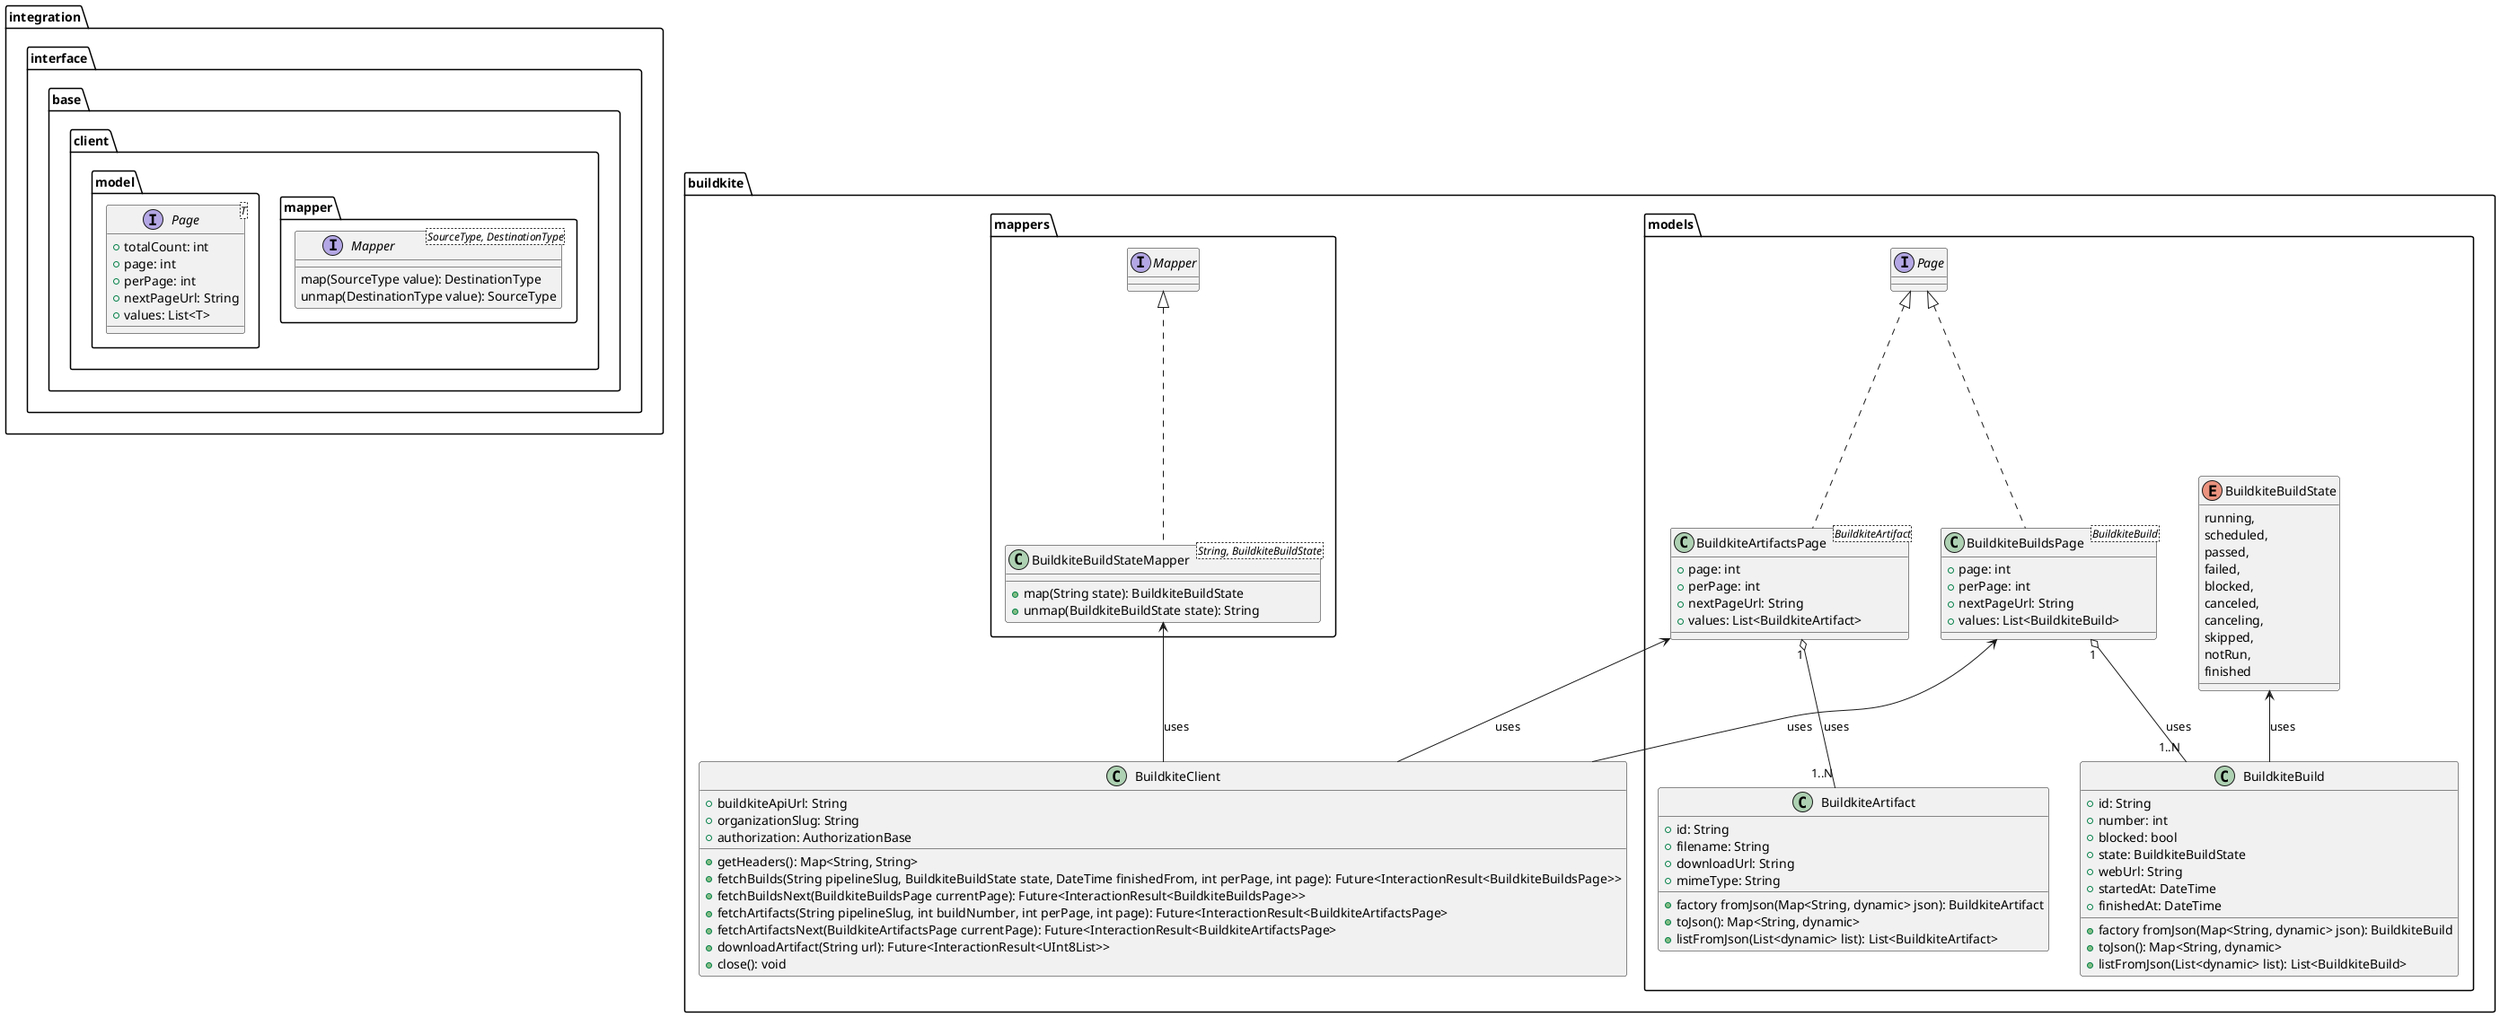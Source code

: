 @startuml buildkite_client_class_diagram

package integration.interface.base.client.mapper {
    interface Mapper<SourceType, DestinationType> {
        map(SourceType value): DestinationType
        unmap(DestinationType value): SourceType
    }
}

package integration.interface.base.client.model {
    interface Page<T> {
        + totalCount: int
        + page: int
        + perPage: int
        + nextPageUrl: String
        + values: List<T>
    }
}

package buildkite {
    package models {
        class BuildkiteBuild {
            + id: String
            + number: int
            + blocked: bool
            + state: BuildkiteBuildState
            + webUrl: String
            + startedAt: DateTime
            + finishedAt: DateTime

            + factory fromJson(Map<String, dynamic> json): BuildkiteBuild
            + toJson(): Map<String, dynamic>
            + listFromJson(List<dynamic> list): List<BuildkiteBuild>
        }

        class BuildkiteArtifact {
            + id: String
            + filename: String
            + downloadUrl: String
            + mimeType: String

            + factory fromJson(Map<String, dynamic> json): BuildkiteArtifact
            + toJson(): Map<String, dynamic>
            + listFromJson(List<dynamic> list): List<BuildkiteArtifact>
        }

        class BuildkiteBuildsPage<BuildkiteBuild> implements Page {
            + page: int
            + perPage: int
            + nextPageUrl: String
            + values: List<BuildkiteBuild>
        }

        class BuildkiteArtifactsPage<BuildkiteArtifact> implements Page {
            + page: int
            + perPage: int
            + nextPageUrl: String
            + values: List<BuildkiteArtifact>
        }

        enum BuildkiteBuildState {
          running,
          scheduled,
          passed,
          failed,
          blocked,
          canceled,
          canceling,
          skipped,
          notRun,
          finished
        }
    }

    package mappers {
        class BuildkiteBuildStateMapper<String, BuildkiteBuildState> implements Mapper {
            + map(String state): BuildkiteBuildState
            + unmap(BuildkiteBuildState state): String
        }

    }

    class BuildkiteClient {
        + buildkiteApiUrl: String
        + organizationSlug: String
        + authorization: AuthorizationBase

        + getHeaders(): Map<String, String>
        + fetchBuilds(String pipelineSlug, BuildkiteBuildState state, DateTime finishedFrom, int perPage, int page): Future<InteractionResult<BuildkiteBuildsPage>>
        + fetchBuildsNext(BuildkiteBuildsPage currentPage): Future<InteractionResult<BuildkiteBuildsPage>>
        + fetchArtifacts(String pipelineSlug, int buildNumber, int perPage, int page): Future<InteractionResult<BuildkiteArtifactsPage>
        + fetchArtifactsNext(BuildkiteArtifactsPage currentPage): Future<InteractionResult<BuildkiteArtifactsPage>
        + downloadArtifact(String url): Future<InteractionResult<UInt8List>>
        + close(): void
    }
}

BuildkiteBuildsPage <-- BuildkiteClient : uses
BuildkiteArtifactsPage <-- BuildkiteClient : uses
BuildkiteBuild "1..N" -up-o "1" BuildkiteBuildsPage : uses
BuildkiteArtifact "1..N" -up-o "1" BuildkiteArtifactsPage : uses
BuildkiteBuildStateMapper <-- BuildkiteClient : uses
BuildkiteBuildState <-- BuildkiteBuild : uses

@enduml

